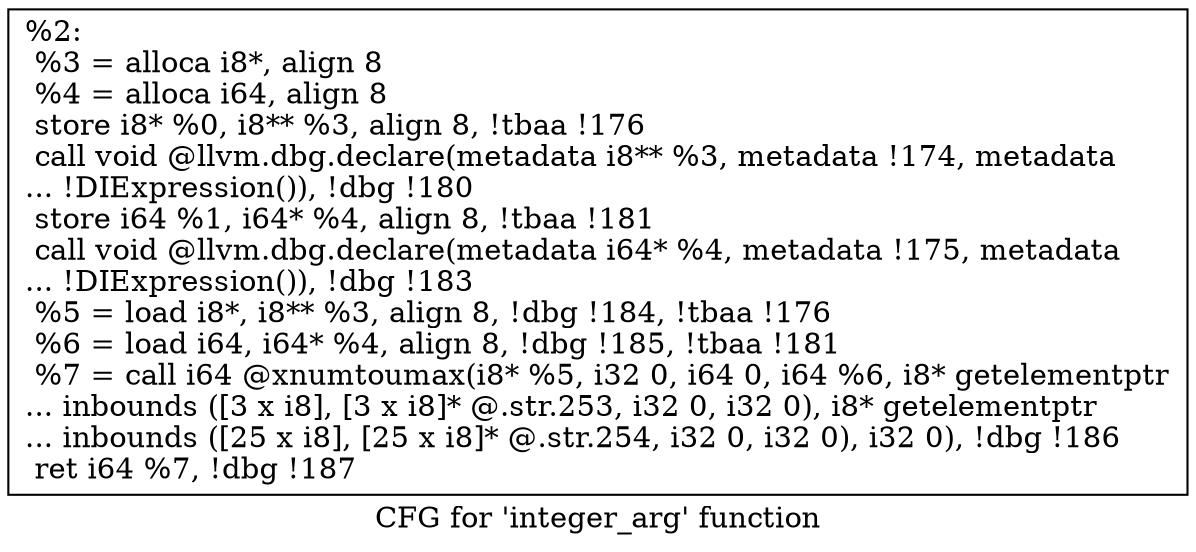 digraph "CFG for 'integer_arg' function" {
	label="CFG for 'integer_arg' function";

	Node0x1c50f40 [shape=record,label="{%2:\l  %3 = alloca i8*, align 8\l  %4 = alloca i64, align 8\l  store i8* %0, i8** %3, align 8, !tbaa !176\l  call void @llvm.dbg.declare(metadata i8** %3, metadata !174, metadata\l... !DIExpression()), !dbg !180\l  store i64 %1, i64* %4, align 8, !tbaa !181\l  call void @llvm.dbg.declare(metadata i64* %4, metadata !175, metadata\l... !DIExpression()), !dbg !183\l  %5 = load i8*, i8** %3, align 8, !dbg !184, !tbaa !176\l  %6 = load i64, i64* %4, align 8, !dbg !185, !tbaa !181\l  %7 = call i64 @xnumtoumax(i8* %5, i32 0, i64 0, i64 %6, i8* getelementptr\l... inbounds ([3 x i8], [3 x i8]* @.str.253, i32 0, i32 0), i8* getelementptr\l... inbounds ([25 x i8], [25 x i8]* @.str.254, i32 0, i32 0), i32 0), !dbg !186\l  ret i64 %7, !dbg !187\l}"];
}
